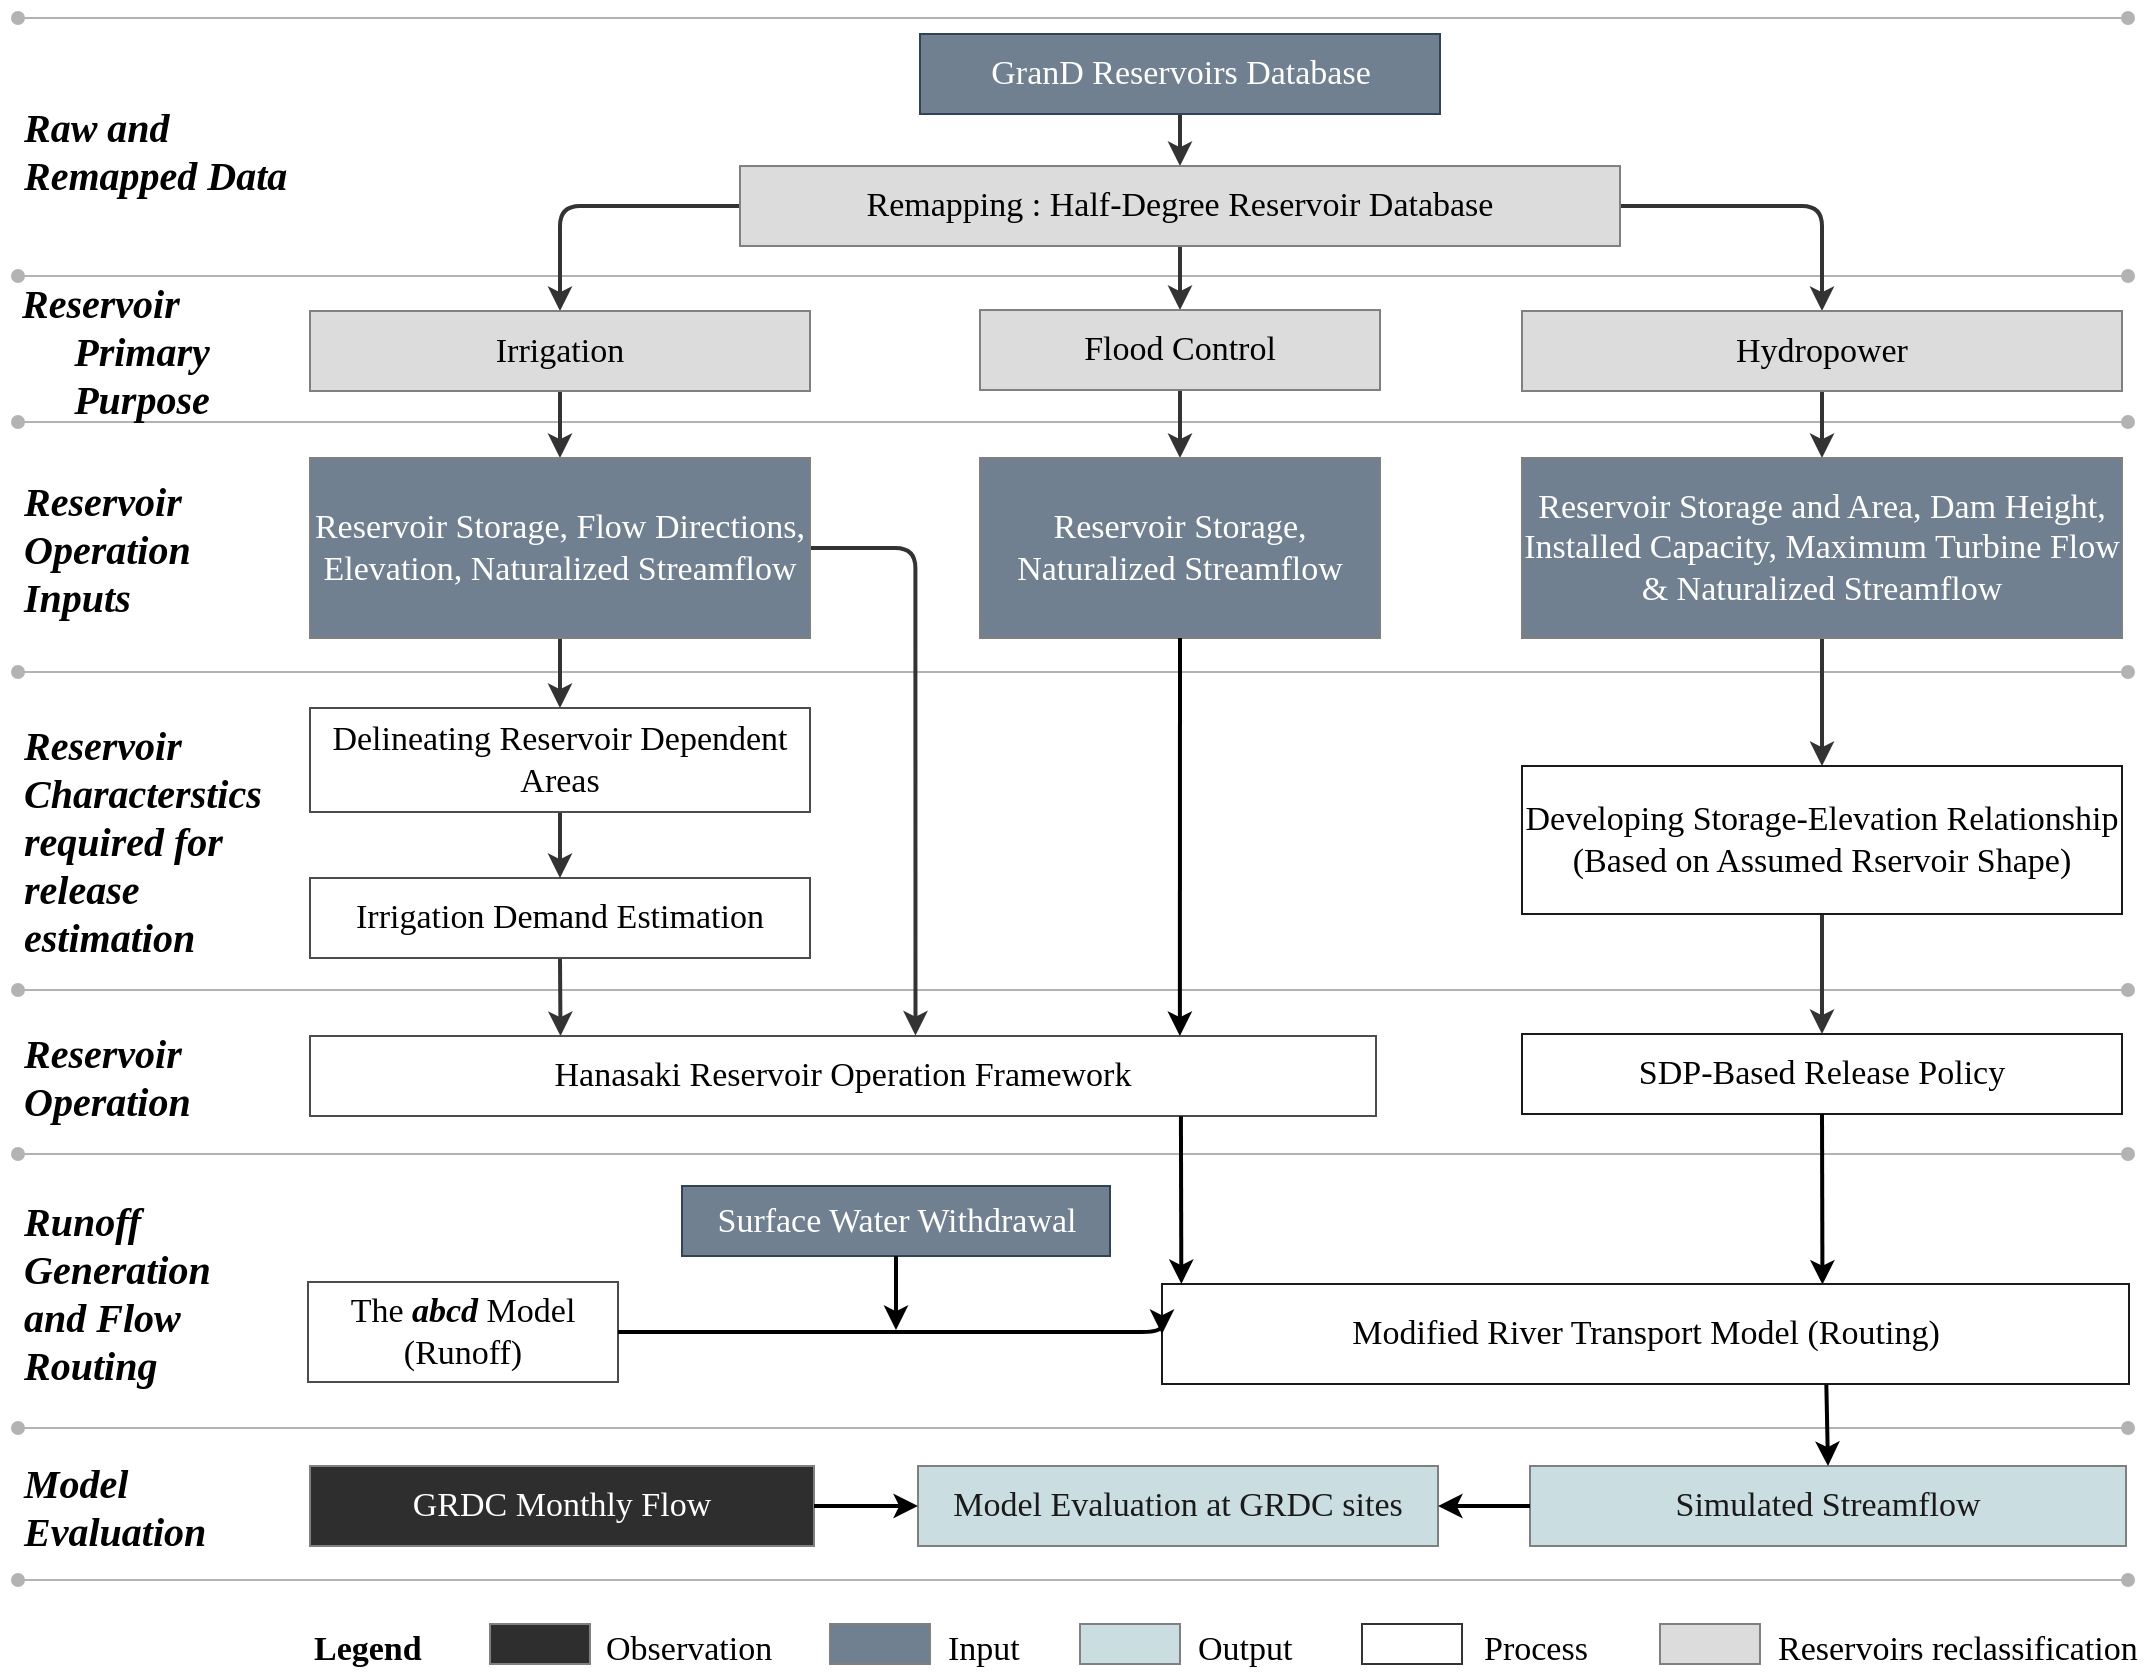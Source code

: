 <mxfile>
    <diagram id="izDKRjocz13XCrJrzfWl" name="Page-1">
        <mxGraphModel dx="1718" dy="955" grid="0" gridSize="10" guides="1" tooltips="1" connect="1" arrows="1" fold="1" page="1" pageScale="1" pageWidth="1100" pageHeight="850" background="#ffffff" math="0" shadow="0">
            <root>
                <mxCell id="0"/>
                <mxCell id="1" parent="0"/>
                <mxCell id="134" value="" style="endArrow=oval;html=1;fontColor=#000000;strokeColor=#B3B3B3;strokeWidth=1;startArrow=oval;startFill=1;endFill=1;" parent="1" edge="1">
                    <mxGeometry width="50" height="50" relative="1" as="geometry">
                        <mxPoint x="23" y="719" as="sourcePoint"/>
                        <mxPoint x="1078" y="719" as="targetPoint"/>
                    </mxGeometry>
                </mxCell>
                <mxCell id="130" value="" style="endArrow=oval;html=1;fontColor=#000000;strokeColor=#B3B3B3;strokeWidth=1;startArrow=oval;startFill=1;endFill=1;" parent="1" edge="1">
                    <mxGeometry width="50" height="50" relative="1" as="geometry">
                        <mxPoint x="23" y="143" as="sourcePoint"/>
                        <mxPoint x="1078" y="143" as="targetPoint"/>
                    </mxGeometry>
                </mxCell>
                <mxCell id="132" value="" style="endArrow=oval;html=1;fontColor=#000000;strokeColor=#B3B3B3;strokeWidth=1;startArrow=oval;startFill=1;endFill=1;" parent="1" edge="1">
                    <mxGeometry width="50" height="50" relative="1" as="geometry">
                        <mxPoint x="23" y="341" as="sourcePoint"/>
                        <mxPoint x="1078" y="341" as="targetPoint"/>
                    </mxGeometry>
                </mxCell>
                <mxCell id="133" value="" style="endArrow=oval;html=1;fontColor=#000000;strokeColor=#B3B3B3;strokeWidth=1;startArrow=oval;startFill=1;endFill=1;" parent="1" edge="1">
                    <mxGeometry width="50" height="50" relative="1" as="geometry">
                        <mxPoint x="23" y="500" as="sourcePoint"/>
                        <mxPoint x="1078" y="500" as="targetPoint"/>
                    </mxGeometry>
                </mxCell>
                <mxCell id="144" value="" style="endArrow=oval;html=1;fontColor=#000000;strokeColor=#B3B3B3;strokeWidth=1;startArrow=oval;startFill=1;endFill=1;" parent="1" edge="1">
                    <mxGeometry width="50" height="50" relative="1" as="geometry">
                        <mxPoint x="23" y="582" as="sourcePoint"/>
                        <mxPoint x="1078" y="582" as="targetPoint"/>
                    </mxGeometry>
                </mxCell>
                <mxCell id="146" value="" style="endArrow=oval;html=1;fontColor=#000000;strokeColor=#B3B3B3;strokeWidth=1;startArrow=oval;startFill=1;endFill=1;" parent="1" edge="1">
                    <mxGeometry width="50" height="50" relative="1" as="geometry">
                        <mxPoint x="23" y="795" as="sourcePoint"/>
                        <mxPoint x="1078" y="795" as="targetPoint"/>
                    </mxGeometry>
                </mxCell>
                <mxCell id="283" value="" style="endArrow=oval;html=1;fontColor=#000000;strokeColor=#B3B3B3;strokeWidth=1;startArrow=oval;startFill=1;endFill=1;" edge="1" parent="1">
                    <mxGeometry width="50" height="50" relative="1" as="geometry">
                        <mxPoint x="23" y="216" as="sourcePoint"/>
                        <mxPoint x="1078" y="216" as="targetPoint"/>
                    </mxGeometry>
                </mxCell>
                <mxCell id="82" style="edgeStyle=orthogonalEdgeStyle;html=1;exitX=1;exitY=0.5;exitDx=0;exitDy=0;entryX=0.5;entryY=0;entryDx=0;entryDy=0;fontFamily=Garamond;fontSize=20;fontColor=#000000;endArrow=classic;endFill=1;startArrow=none;startFill=0;strokeWidth=2;fillColor=#a0522d;strokeColor=#333333;" parent="1" source="76" target="80" edge="1">
                    <mxGeometry relative="1" as="geometry"/>
                </mxCell>
                <mxCell id="93" value="" style="endArrow=classic;html=1;fontFamily=Garamond;fontSize=20;fontColor=#000000;strokeWidth=2;entryX=0.5;entryY=0;entryDx=0;entryDy=0;exitX=0.5;exitY=1;exitDx=0;exitDy=0;endFill=1;startArrow=none;startFill=0;fillColor=#a0522d;strokeColor=#333333;" parent="1" source="80" target="223" edge="1">
                    <mxGeometry width="50" height="50" relative="1" as="geometry">
                        <mxPoint x="897" y="214" as="sourcePoint"/>
                        <mxPoint x="895" y="239" as="targetPoint"/>
                    </mxGeometry>
                </mxCell>
                <mxCell id="94" value="" style="endArrow=classic;html=1;fontFamily=Garamond;fontSize=20;fontColor=#000000;strokeWidth=2;endFill=1;startArrow=none;startFill=0;fillColor=#a0522d;strokeColor=#333333;entryX=0.5;entryY=0;entryDx=0;entryDy=0;exitX=0.5;exitY=1;exitDx=0;exitDy=0;" parent="1" source="223" edge="1" target="253">
                    <mxGeometry width="50" height="50" relative="1" as="geometry">
                        <mxPoint x="925" y="334" as="sourcePoint"/>
                        <mxPoint x="893" y="380" as="targetPoint"/>
                    </mxGeometry>
                </mxCell>
                <mxCell id="83" style="edgeStyle=orthogonalEdgeStyle;html=1;exitX=0;exitY=0.5;exitDx=0;exitDy=0;entryX=0.5;entryY=0;entryDx=0;entryDy=0;fontFamily=Garamond;fontSize=20;fontColor=#000000;startArrow=none;startFill=0;endArrow=classic;endFill=1;strokeWidth=2;fillColor=none;strokeColor=#333333;" parent="1" source="76" target="77" edge="1">
                    <mxGeometry relative="1" as="geometry"/>
                </mxCell>
                <mxCell id="90" value="" style="endArrow=classic;html=1;fontFamily=Garamond;fontSize=20;fontColor=#000000;strokeWidth=2;entryX=0.5;entryY=0;entryDx=0;entryDy=0;endFill=1;startArrow=none;startFill=0;fillColor=none;strokeColor=#333333;exitX=0.5;exitY=1;exitDx=0;exitDy=0;" parent="1" target="79" edge="1" source="76">
                    <mxGeometry width="50" height="50" relative="1" as="geometry">
                        <mxPoint x="604" y="143" as="sourcePoint"/>
                        <mxPoint x="605" y="184" as="targetPoint"/>
                    </mxGeometry>
                </mxCell>
                <mxCell id="92" value="" style="endArrow=classic;html=1;fontFamily=Garamond;fontSize=20;fontColor=#000000;strokeWidth=2;endFill=1;startArrow=none;startFill=0;fillColor=none;strokeColor=#333333;entryX=0.5;entryY=0;entryDx=0;entryDy=0;exitX=0.5;exitY=1;exitDx=0;exitDy=0;" parent="1" source="79" target="121" edge="1">
                    <mxGeometry width="50" height="50" relative="1" as="geometry">
                        <mxPoint x="605" y="231" as="sourcePoint"/>
                        <mxPoint x="604" y="237" as="targetPoint"/>
                    </mxGeometry>
                </mxCell>
                <mxCell id="104" value="" style="endArrow=classic;html=1;fontFamily=Garamond;fontSize=20;fontColor=#000000;strokeWidth=2;endFill=1;startArrow=none;startFill=0;fillColor=none;strokeColor=#333333;exitX=0.5;exitY=1;exitDx=0;exitDy=0;entryX=0.5;entryY=0;entryDx=0;entryDy=0;" parent="1" source="276" edge="1" target="76">
                    <mxGeometry width="50" height="50" relative="1" as="geometry">
                        <mxPoint x="604" y="78" as="sourcePoint"/>
                        <mxPoint x="605" y="95" as="targetPoint"/>
                    </mxGeometry>
                </mxCell>
                <mxCell id="102" value="" style="endArrow=classic;html=1;fontFamily=Garamond;fontSize=20;fontColor=#000000;strokeWidth=2;endFill=1;startArrow=none;startFill=0;fillColor=none;strokeColor=#333333;entryX=0.5;entryY=0;entryDx=0;entryDy=0;exitX=0.5;exitY=1;exitDx=0;exitDy=0;" parent="1" edge="1" target="122" source="77">
                    <mxGeometry width="50" height="50" relative="1" as="geometry">
                        <mxPoint x="285.66" y="210" as="sourcePoint"/>
                        <mxPoint x="286" y="238" as="targetPoint"/>
                    </mxGeometry>
                </mxCell>
                <mxCell id="103" value="" style="endArrow=classic;html=1;fontFamily=Garamond;fontSize=20;fontColor=#000000;strokeWidth=2;entryX=0.235;entryY=0;entryDx=0;entryDy=0;endFill=1;startArrow=none;startFill=0;fillColor=none;strokeColor=#333333;entryPerimeter=0;exitX=0.5;exitY=1;exitDx=0;exitDy=0;" parent="1" source="85" target="86" edge="1">
                    <mxGeometry width="50" height="50" relative="1" as="geometry">
                        <mxPoint x="294" y="468" as="sourcePoint"/>
                        <mxPoint x="294.048" y="498.04" as="targetPoint"/>
                    </mxGeometry>
                </mxCell>
                <mxCell id="123" value="" style="endArrow=classic;html=1;fontFamily=Garamond;fontSize=20;fontColor=#000000;strokeWidth=2;endFill=1;startArrow=none;startFill=0;fillColor=none;strokeColor=#333333;entryX=0.5;entryY=0;entryDx=0;entryDy=0;exitX=0.5;exitY=1;exitDx=0;exitDy=0;" parent="1" edge="1" target="120" source="122">
                    <mxGeometry width="50" height="50" relative="1" as="geometry">
                        <mxPoint x="294" y="328" as="sourcePoint"/>
                        <mxPoint x="544.866" y="369.948" as="targetPoint"/>
                    </mxGeometry>
                </mxCell>
                <mxCell id="76" value="Remapping : Half-Degree Reservoir Database" style="rounded=0;whiteSpace=wrap;html=1;fillColor=#DCDCDC;labelBackgroundColor=none;labelBorderColor=none;fontFamily=Garamond;fontSize=17;glass=0;strokeWidth=1;strokeColor=#808080;fontColor=#000000;sketch=0;" parent="1" vertex="1">
                    <mxGeometry x="384" y="88" width="440" height="40" as="geometry"/>
                </mxCell>
                <mxCell id="77" value="Irrigation" style="rounded=0;whiteSpace=wrap;html=1;glass=0;labelBackgroundColor=none;labelBorderColor=none;fontFamily=Garamond;fontSize=17;strokeWidth=1;fillColor=#DCDCDC;fontStyle=0;shadow=0;sketch=0;strokeColor=#808080;fontColor=#000000;" parent="1" vertex="1">
                    <mxGeometry x="169" y="160.5" width="250" height="40" as="geometry"/>
                </mxCell>
                <mxCell id="79" value="Flood Control" style="rounded=0;whiteSpace=wrap;html=1;glass=0;labelBackgroundColor=none;labelBorderColor=none;fontFamily=Garamond;fontSize=17;strokeWidth=1;fillColor=#DCDCDC;strokeColor=#808080;fontColor=#000000;" parent="1" vertex="1">
                    <mxGeometry x="504" y="160" width="200" height="40" as="geometry"/>
                </mxCell>
                <mxCell id="80" value="Hydropower" style="rounded=0;whiteSpace=wrap;html=1;glass=0;labelBackgroundColor=none;labelBorderColor=none;fontFamily=Garamond;fontSize=17;strokeWidth=1;fillColor=#DCDCDC;strokeColor=#808080;fontColor=#000000;" parent="1" vertex="1">
                    <mxGeometry x="775" y="160.5" width="300" height="40" as="geometry"/>
                </mxCell>
                <mxCell id="85" value="Irrigation Demand Estimation" style="rounded=0;whiteSpace=wrap;html=1;glass=0;labelBackgroundColor=none;labelBorderColor=none;fontFamily=Garamond;fontSize=17;strokeWidth=1;fillColor=#FFFFFF;fontStyle=0;shadow=0;sketch=0;strokeColor=#4D4D4D;fontColor=#000000;" parent="1" vertex="1">
                    <mxGeometry x="169" y="444" width="250" height="40" as="geometry"/>
                </mxCell>
                <mxCell id="86" value="Hanasaki Reservoir Operation Framework" style="rounded=0;whiteSpace=wrap;html=1;glass=0;labelBackgroundColor=none;labelBorderColor=none;fontFamily=Garamond;fontSize=17;strokeWidth=1;fillColor=#FFFFFF;fontStyle=0;shadow=0;sketch=0;strokeColor=#4D4D4D;fontColor=#000000;" parent="1" vertex="1">
                    <mxGeometry x="169" y="523" width="533" height="40" as="geometry"/>
                </mxCell>
                <mxCell id="87" value="SDP-Based Release Policy" style="rounded=0;whiteSpace=wrap;html=1;glass=0;labelBackgroundColor=none;labelBorderColor=none;fontFamily=Garamond;fontSize=17;strokeWidth=1;fillColor=#FFFFFF;strokeColor=#1A1A1A;fontColor=#000000;" parent="1" vertex="1">
                    <mxGeometry x="775" y="522" width="300" height="40" as="geometry"/>
                </mxCell>
                <mxCell id="89" value="&lt;span style=&quot;font-size: 17px;&quot;&gt;Modified River Transport Model (Routing)&lt;/span&gt;" style="rounded=0;whiteSpace=wrap;html=1;glass=0;labelBackgroundColor=none;labelBorderColor=none;fontFamily=Garamond;fontSize=17;strokeWidth=1;fillColor=#FFFFFF;strokeColor=#1A1A1A;fontColor=#000000;" parent="1" vertex="1">
                    <mxGeometry x="595" y="647" width="483.5" height="50" as="geometry"/>
                </mxCell>
                <mxCell id="99" value="" style="endArrow=classic;html=1;fontFamily=Garamond;fontSize=20;fontColor=#000000;strokeWidth=2;endFill=1;startArrow=none;startFill=0;fillColor=none;strokeColor=#333333;exitX=0.5;exitY=1;exitDx=0;exitDy=0;entryX=0.5;entryY=0;entryDx=0;entryDy=0;" parent="1" source="120" edge="1" target="85">
                    <mxGeometry width="50" height="50" relative="1" as="geometry">
                        <mxPoint x="293.868" y="394" as="sourcePoint"/>
                        <mxPoint x="294" y="427" as="targetPoint"/>
                    </mxGeometry>
                </mxCell>
                <mxCell id="107" value="The &lt;b style=&quot;font-size: 17px;&quot;&gt;&lt;i style=&quot;font-size: 17px;&quot;&gt;abcd &lt;/i&gt;&lt;/b&gt;Model (Runoff)" style="rounded=0;whiteSpace=wrap;html=1;glass=0;labelBackgroundColor=none;labelBorderColor=none;fontFamily=Garamond;fontSize=17;strokeWidth=1;fillColor=#FFFFFF;strokeColor=#4D4D4D;fontColor=#000000;" parent="1" vertex="1">
                    <mxGeometry x="168" y="646" width="155" height="50" as="geometry"/>
                </mxCell>
                <mxCell id="120" value="Delineating Reservoir Dependent Areas" style="rounded=0;whiteSpace=wrap;html=1;glass=0;labelBackgroundColor=none;labelBorderColor=none;fontFamily=Garamond;fontSize=17;strokeWidth=1;fillColor=#FFFFFF;fontStyle=0;shadow=0;sketch=0;strokeColor=#4D4D4D;fontColor=#000000;" parent="1" vertex="1">
                    <mxGeometry x="169" y="359" width="250" height="52" as="geometry"/>
                </mxCell>
                <mxCell id="121" value="Reservoir Storage, Naturalized Streamflow" style="rounded=0;whiteSpace=wrap;html=1;glass=0;labelBackgroundColor=none;labelBorderColor=none;fontFamily=Garamond;fontSize=17;strokeWidth=1;fillColor=#708090;fontStyle=0;shadow=0;sketch=0;strokeColor=#808080;fontColor=#ffffff;" parent="1" vertex="1">
                    <mxGeometry x="504" y="234" width="200" height="90" as="geometry"/>
                </mxCell>
                <mxCell id="127" style="edgeStyle=orthogonalEdgeStyle;html=1;exitX=1;exitY=0.5;exitDx=0;exitDy=0;fontColor=#000000;strokeColor=#333333;strokeWidth=2;startArrow=none;startFill=0;fillColor=#a0522d;entryX=0.568;entryY=-0.006;entryDx=0;entryDy=0;entryPerimeter=0;" parent="1" source="122" edge="1" target="86">
                    <mxGeometry relative="1" as="geometry">
                        <mxPoint x="472" y="500" as="targetPoint"/>
                    </mxGeometry>
                </mxCell>
                <mxCell id="122" value="Reservoir Storage, Flow Directions, Elevation, Naturalized Streamflow" style="rounded=0;whiteSpace=wrap;html=1;glass=0;labelBackgroundColor=none;labelBorderColor=none;fontFamily=Garamond;fontSize=17;strokeWidth=1;fillColor=#708090;fontStyle=0;shadow=0;sketch=0;strokeColor=#808080;fontColor=#ffffff;" parent="1" vertex="1">
                    <mxGeometry x="169" y="234" width="250" height="90" as="geometry"/>
                </mxCell>
                <mxCell id="139" value="Raw and &lt;br&gt;Remapped Data" style="text;html=1;strokeColor=none;fillColor=none;align=left;verticalAlign=middle;whiteSpace=wrap;rounded=0;fontColor=#000000;fontFamily=Garamond;fontSize=20;fontStyle=3;" parent="1" vertex="1">
                    <mxGeometry x="24" y="65" width="188" height="30" as="geometry"/>
                </mxCell>
                <mxCell id="140" value="&lt;div style=&quot;text-align: left&quot;&gt;&lt;span&gt;Reservoir&lt;/span&gt;&lt;/div&gt;Primary Purpose" style="text;html=1;strokeColor=none;fillColor=none;align=center;verticalAlign=middle;whiteSpace=wrap;rounded=0;fontColor=#000000;fontFamily=Garamond;fontSize=20;fontStyle=3;" parent="1" vertex="1">
                    <mxGeometry x="24" y="165" width="122" height="30" as="geometry"/>
                </mxCell>
                <mxCell id="141" value="Reservoir Operation Inputs" style="text;html=1;strokeColor=none;fillColor=none;align=left;verticalAlign=middle;whiteSpace=wrap;rounded=0;fontColor=#000000;fontFamily=Garamond;fontSize=20;fontStyle=3;" parent="1" vertex="1">
                    <mxGeometry x="24" y="264" width="128" height="30" as="geometry"/>
                </mxCell>
                <mxCell id="142" value="Reservoir Characterstics required for release estimation" style="text;html=1;strokeColor=none;fillColor=none;align=left;verticalAlign=middle;whiteSpace=wrap;rounded=0;fontColor=#000000;fontFamily=Garamond;fontSize=20;fontStyle=3;" parent="1" vertex="1">
                    <mxGeometry x="24" y="380" width="119" height="90" as="geometry"/>
                </mxCell>
                <mxCell id="143" value="Reservoir Operation" style="text;html=1;strokeColor=none;fillColor=none;align=left;verticalAlign=middle;whiteSpace=wrap;rounded=0;fontColor=#000000;fontFamily=Garamond;fontSize=20;fontStyle=3;" parent="1" vertex="1">
                    <mxGeometry x="24" y="528" width="60" height="30" as="geometry"/>
                </mxCell>
                <mxCell id="150" value="Runoff Generation and Flow Routing" style="text;html=1;strokeColor=none;fillColor=none;align=left;verticalAlign=middle;whiteSpace=wrap;rounded=0;fontColor=#000000;fontFamily=Garamond;fontSize=20;fontStyle=3;" parent="1" vertex="1">
                    <mxGeometry x="24" y="606" width="131" height="90" as="geometry"/>
                </mxCell>
                <mxCell id="151" value="Model Evaluation" style="text;html=1;strokeColor=none;fillColor=none;align=left;verticalAlign=middle;whiteSpace=wrap;rounded=0;fontColor=#000000;fontFamily=Garamond;fontSize=20;fontStyle=3;" parent="1" vertex="1">
                    <mxGeometry x="24" y="743" width="60" height="30" as="geometry"/>
                </mxCell>
                <mxCell id="154" value="" style="endArrow=oval;html=1;fontColor=#000000;strokeColor=#B3B3B3;strokeWidth=1;startArrow=oval;startFill=1;endFill=1;" parent="1" edge="1">
                    <mxGeometry width="50" height="50" relative="1" as="geometry">
                        <mxPoint x="23" y="14" as="sourcePoint"/>
                        <mxPoint x="1078" y="14" as="targetPoint"/>
                    </mxGeometry>
                </mxCell>
                <mxCell id="168" value="Process" style="text;html=1;strokeColor=none;fillColor=none;align=left;verticalAlign=bottom;whiteSpace=wrap;rounded=0;glass=0;fontColor=none;fontFamily=Garamond;fontSize=17;fontStyle=0" parent="1" vertex="1">
                    <mxGeometry x="754" y="817" width="70" height="25" as="geometry"/>
                </mxCell>
                <mxCell id="177" value="Output" style="text;html=1;strokeColor=none;fillColor=none;align=left;verticalAlign=bottom;whiteSpace=wrap;rounded=0;glass=0;fontColor=none;fontFamily=Garamond;fontSize=17;fontStyle=0" parent="1" vertex="1">
                    <mxGeometry x="611" y="817" width="70" height="25" as="geometry"/>
                </mxCell>
                <mxCell id="178" value="Input&amp;nbsp;" style="text;html=1;strokeColor=none;fillColor=none;align=left;verticalAlign=bottom;whiteSpace=wrap;rounded=0;glass=0;fontColor=none;fontFamily=Garamond;fontSize=17;fontStyle=0" parent="1" vertex="1">
                    <mxGeometry x="486" y="817" width="50" height="25" as="geometry"/>
                </mxCell>
                <mxCell id="220" value="Observation" style="text;html=1;strokeColor=none;fillColor=none;align=left;verticalAlign=bottom;whiteSpace=wrap;rounded=0;glass=0;fontColor=none;fontFamily=Garamond;fontSize=17;fontStyle=0" parent="1" vertex="1">
                    <mxGeometry x="315" y="817" width="90" height="25" as="geometry"/>
                </mxCell>
                <mxCell id="223" value="Reservoir Storage and Area, Dam Height, Installed Capacity, Maximum Turbine Flow &amp;amp; Naturalized Streamflow" style="rounded=0;whiteSpace=wrap;html=1;glass=0;labelBackgroundColor=none;labelBorderColor=none;fontFamily=Garamond;fontSize=17;strokeWidth=1;fillColor=#708090;fontStyle=0;shadow=0;sketch=0;strokeColor=#808080;fontColor=#ffffff;" parent="1" vertex="1">
                    <mxGeometry x="775" y="234" width="300" height="90" as="geometry"/>
                </mxCell>
                <mxCell id="227" value="&lt;span style=&quot;font-size: 17px;&quot;&gt;Surface Water Withdrawal&lt;/span&gt;" style="html=1;dashed=0;whitespace=wrap;rounded=0;fontColor=#ffffff;strokeColor=#314354;fillColor=#708090;fontFamily=Garamond;fontSize=17;" parent="1" vertex="1">
                    <mxGeometry x="355" y="598" width="214" height="35" as="geometry"/>
                </mxCell>
                <mxCell id="228" value="&lt;span style=&quot;font-size: 17px;&quot;&gt;Simulated Streamflow&lt;/span&gt;" style="whiteSpace=wrap;html=1;fontSize=17;fontFamily=Garamond;fillColor=#CADDE1;strokeColor=#808080;labelBackgroundColor=none;rounded=0;fontColor=#1A1A1A;" parent="1" vertex="1">
                    <mxGeometry x="779" y="738" width="298" height="40" as="geometry"/>
                </mxCell>
                <mxCell id="230" value="&lt;span style=&quot;font-size: 17px;&quot;&gt;GRDC Monthly Flow&lt;/span&gt;" style="whiteSpace=wrap;html=1;fontSize=17;fontFamily=Garamond;fillColor=#2E2E2E;strokeColor=#808080;rounded=0;glass=0;labelBackgroundColor=none;labelBorderColor=none;strokeWidth=1;fontColor=#FFFFFF;" parent="1" vertex="1">
                    <mxGeometry x="169" y="738" width="252" height="40" as="geometry"/>
                </mxCell>
                <mxCell id="232" value="&lt;span style=&quot;font-size: 17px;&quot;&gt;Model Evaluation at GRDC sites&lt;/span&gt;" style="whiteSpace=wrap;html=1;fontSize=17;fontFamily=Garamond;fillColor=#CADDE1;strokeColor=#808080;labelBackgroundColor=none;rounded=0;fontColor=#1A1A1A;" parent="1" vertex="1">
                    <mxGeometry x="473" y="738" width="260" height="40" as="geometry"/>
                </mxCell>
                <mxCell id="245" value="Reservoirs reclassification" style="text;html=1;strokeColor=none;fillColor=none;align=left;verticalAlign=bottom;whiteSpace=wrap;rounded=0;glass=0;fontColor=none;fontFamily=Garamond;fontSize=17;fontStyle=0" parent="1" vertex="1">
                    <mxGeometry x="901" y="817" width="182" height="25" as="geometry"/>
                </mxCell>
                <mxCell id="246" value="Legend" style="text;html=1;strokeColor=none;fillColor=none;align=left;verticalAlign=bottom;whiteSpace=wrap;rounded=0;glass=0;fontColor=none;fontFamily=Garamond;fontSize=17;fontStyle=1" parent="1" vertex="1">
                    <mxGeometry x="169" y="817" width="95.5" height="25" as="geometry"/>
                </mxCell>
                <mxCell id="247" value="" style="rounded=0;whiteSpace=wrap;html=1;glass=0;labelBackgroundColor=none;labelBorderColor=none;fontFamily=Garamond;fontSize=16;strokeWidth=1;fillColor=#DCDCDC;strokeColor=#808080;fontColor=#000000;" parent="1" vertex="1">
                    <mxGeometry x="844" y="817" width="50" height="20" as="geometry"/>
                </mxCell>
                <mxCell id="248" value="" style="rounded=0;whiteSpace=wrap;html=1;glass=0;labelBackgroundColor=none;labelBorderColor=none;fontFamily=Garamond;fontSize=16;strokeWidth=1;fillColor=#FFFFFF;fontStyle=0;shadow=0;sketch=0;strokeColor=#333333;fontColor=#000000;" parent="1" vertex="1">
                    <mxGeometry x="695" y="817" width="50" height="20" as="geometry"/>
                </mxCell>
                <mxCell id="249" value="" style="whiteSpace=wrap;html=1;fontSize=16;fontFamily=Garamond;fillColor=#CADDE1;strokeColor=#808080;labelBackgroundColor=none;rounded=0;fontColor=#1A1A1A;" parent="1" vertex="1">
                    <mxGeometry x="554" y="817" width="50" height="20" as="geometry"/>
                </mxCell>
                <mxCell id="250" value="" style="html=1;dashed=0;whitespace=wrap;rounded=0;fontColor=#ffffff;strokeColor=#808080;fillColor=#708090;fontSize=16;" parent="1" vertex="1">
                    <mxGeometry x="429" y="817" width="50" height="20" as="geometry"/>
                </mxCell>
                <mxCell id="252" value="" style="whiteSpace=wrap;html=1;fontSize=16;fontFamily=Garamond;fillColor=#2E2E2E;strokeColor=#808080;fontColor=#000000;rounded=0;glass=0;labelBackgroundColor=none;labelBorderColor=none;strokeWidth=1;" parent="1" vertex="1">
                    <mxGeometry x="259" y="817" width="50" height="20" as="geometry"/>
                </mxCell>
                <mxCell id="254" value="" style="endArrow=classic;html=1;fontFamily=Garamond;fontSize=20;fontColor=#000000;strokeWidth=2;endFill=1;startArrow=none;startFill=0;fillColor=#a0522d;strokeColor=#333333;entryX=0.5;entryY=0;entryDx=0;entryDy=0;exitX=0.5;exitY=1;exitDx=0;exitDy=0;" parent="1" source="253" target="87" edge="1">
                    <mxGeometry width="50" height="50" relative="1" as="geometry">
                        <mxPoint x="934" y="458" as="sourcePoint"/>
                        <mxPoint x="892.41" y="498" as="targetPoint"/>
                    </mxGeometry>
                </mxCell>
                <mxCell id="253" value="Developing Storage-Elevation Relationship &lt;br style=&quot;font-size: 17px;&quot;&gt;(Based on Assumed Rservoir Shape)" style="rounded=0;whiteSpace=wrap;html=1;glass=0;labelBackgroundColor=none;labelBorderColor=none;fontFamily=Garamond;fontSize=17;strokeWidth=1;fillColor=#FFFFFF;strokeColor=#1A1A1A;fontColor=#000000;" parent="1" vertex="1">
                    <mxGeometry x="775" y="388" width="300" height="74" as="geometry"/>
                </mxCell>
                <mxCell id="267" value="" style="edgeStyle=segmentEdgeStyle;endArrow=classic;html=1;exitX=0;exitY=0.5;exitDx=0;exitDy=0;strokeColor=#000000;rounded=1;strokeWidth=2;entryX=1;entryY=0.5;entryDx=0;entryDy=0;" edge="1" parent="1" source="228" target="232">
                    <mxGeometry width="50" height="50" relative="1" as="geometry">
                        <mxPoint x="569" y="782" as="sourcePoint"/>
                        <mxPoint x="635" y="792" as="targetPoint"/>
                        <Array as="points">
                            <mxPoint x="754" y="758"/>
                            <mxPoint x="754" y="758"/>
                        </Array>
                    </mxGeometry>
                </mxCell>
                <mxCell id="268" value="" style="edgeStyle=segmentEdgeStyle;endArrow=classic;html=1;rounded=1;strokeColor=#000000;strokeWidth=2;exitX=1;exitY=0.5;exitDx=0;exitDy=0;entryX=0;entryY=0.5;entryDx=0;entryDy=0;" edge="1" parent="1" source="230" target="232">
                    <mxGeometry width="50" height="50" relative="1" as="geometry">
                        <mxPoint x="801" y="586" as="sourcePoint"/>
                        <mxPoint x="333" y="785" as="targetPoint"/>
                        <Array as="points">
                            <mxPoint x="445" y="758"/>
                            <mxPoint x="445" y="758"/>
                        </Array>
                    </mxGeometry>
                </mxCell>
                <mxCell id="269" value="" style="edgeStyle=segmentEdgeStyle;endArrow=classic;html=1;rounded=1;strokeColor=#000000;strokeWidth=2;entryX=0.5;entryY=0;entryDx=0;entryDy=0;exitX=0.687;exitY=1.006;exitDx=0;exitDy=0;exitPerimeter=0;" edge="1" parent="1" source="89" target="228">
                    <mxGeometry width="50" height="50" relative="1" as="geometry">
                        <mxPoint x="928" y="676" as="sourcePoint"/>
                        <mxPoint x="594" y="687" as="targetPoint"/>
                    </mxGeometry>
                </mxCell>
                <mxCell id="270" value="" style="edgeStyle=segmentEdgeStyle;endArrow=classic;html=1;rounded=1;strokeColor=#000000;strokeWidth=2;exitX=1;exitY=0.5;exitDx=0;exitDy=0;entryX=0;entryY=0.5;entryDx=0;entryDy=0;" edge="1" parent="1" source="107" target="89">
                    <mxGeometry width="50" height="50" relative="1" as="geometry">
                        <mxPoint x="550" y="457" as="sourcePoint"/>
                        <mxPoint x="600" y="407" as="targetPoint"/>
                    </mxGeometry>
                </mxCell>
                <mxCell id="271" value="" style="edgeStyle=segmentEdgeStyle;endArrow=classic;html=1;rounded=1;strokeColor=#000000;strokeWidth=2;exitX=0.5;exitY=1;exitDx=0;exitDy=0;" edge="1" parent="1" source="227">
                    <mxGeometry width="50" height="50" relative="1" as="geometry">
                        <mxPoint x="462" y="642" as="sourcePoint"/>
                        <mxPoint x="462" y="670" as="targetPoint"/>
                        <Array as="points"/>
                    </mxGeometry>
                </mxCell>
                <mxCell id="272" value="" style="edgeStyle=segmentEdgeStyle;endArrow=classic;html=1;rounded=1;strokeColor=#000000;strokeWidth=2;exitX=0.5;exitY=1;exitDx=0;exitDy=0;entryX=0.683;entryY=0.006;entryDx=0;entryDy=0;entryPerimeter=0;" edge="1" parent="1" source="87" target="89">
                    <mxGeometry width="50" height="50" relative="1" as="geometry">
                        <mxPoint x="406" y="580" as="sourcePoint"/>
                        <mxPoint x="456" y="530" as="targetPoint"/>
                        <Array as="points"/>
                    </mxGeometry>
                </mxCell>
                <mxCell id="273" value="" style="edgeStyle=segmentEdgeStyle;endArrow=classic;html=1;rounded=1;strokeColor=#000000;strokeWidth=2;entryX=0.02;entryY=-0.001;entryDx=0;entryDy=0;entryPerimeter=0;exitX=0.817;exitY=1.004;exitDx=0;exitDy=0;exitPerimeter=0;" edge="1" parent="1" source="86" target="89">
                    <mxGeometry width="50" height="50" relative="1" as="geometry">
                        <mxPoint x="605" y="538" as="sourcePoint"/>
                        <mxPoint x="604" y="596" as="targetPoint"/>
                    </mxGeometry>
                </mxCell>
                <mxCell id="274" value="" style="edgeStyle=segmentEdgeStyle;endArrow=classic;html=1;rounded=1;strokeColor=#000000;strokeWidth=2;exitX=0.5;exitY=1;exitDx=0;exitDy=0;entryX=0.816;entryY=0;entryDx=0;entryDy=0;entryPerimeter=0;" edge="1" parent="1" source="121" target="86">
                    <mxGeometry width="50" height="50" relative="1" as="geometry">
                        <mxPoint x="604" y="328" as="sourcePoint"/>
                        <mxPoint x="604" y="498" as="targetPoint"/>
                    </mxGeometry>
                </mxCell>
                <mxCell id="276" value="&lt;span style=&quot;font-size: 17px;&quot;&gt;GranD Reservoirs Database&lt;/span&gt;" style="html=1;dashed=0;whitespace=wrap;rounded=0;fontColor=#ffffff;strokeColor=#314354;fillColor=#708090;fontFamily=Garamond;fontSize=17;" vertex="1" parent="1">
                    <mxGeometry x="474" y="22" width="260" height="40" as="geometry"/>
                </mxCell>
            </root>
        </mxGraphModel>
    </diagram>
</mxfile>